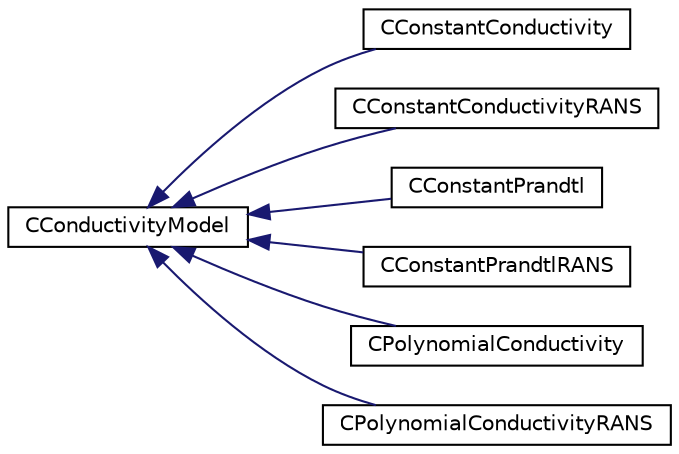 digraph "Graphical Class Hierarchy"
{
  edge [fontname="Helvetica",fontsize="10",labelfontname="Helvetica",labelfontsize="10"];
  node [fontname="Helvetica",fontsize="10",shape=record];
  rankdir="LR";
  Node0 [label="CConductivityModel",height=0.2,width=0.4,color="black", fillcolor="white", style="filled",URL="$class_c_conductivity_model.html"];
  Node0 -> Node1 [dir="back",color="midnightblue",fontsize="10",style="solid",fontname="Helvetica"];
  Node1 [label="CConstantConductivity",height=0.2,width=0.4,color="black", fillcolor="white", style="filled",URL="$class_c_constant_conductivity.html",tooltip="this class defines a constant thermal conductivity. "];
  Node0 -> Node2 [dir="back",color="midnightblue",fontsize="10",style="solid",fontname="Helvetica"];
  Node2 [label="CConstantConductivityRANS",height=0.2,width=0.4,color="black", fillcolor="white", style="filled",URL="$class_c_constant_conductivity_r_a_n_s.html",tooltip="this class defines a constant thermal conductivity with a turbulent Prandtl number for including effe..."];
  Node0 -> Node3 [dir="back",color="midnightblue",fontsize="10",style="solid",fontname="Helvetica"];
  Node3 [label="CConstantPrandtl",height=0.2,width=0.4,color="black", fillcolor="white", style="filled",URL="$class_c_constant_prandtl.html",tooltip="this class defines a non-constant thermal conductivity using a constant Prandtl&#39;s number ..."];
  Node0 -> Node4 [dir="back",color="midnightblue",fontsize="10",style="solid",fontname="Helvetica"];
  Node4 [label="CConstantPrandtlRANS",height=0.2,width=0.4,color="black", fillcolor="white", style="filled",URL="$class_c_constant_prandtl_r_a_n_s.html",tooltip="Defines a non-constant effective thermal conductivity for RANS problems using Prandtl numbers..."];
  Node0 -> Node5 [dir="back",color="midnightblue",fontsize="10",style="solid",fontname="Helvetica"];
  Node5 [label="CPolynomialConductivity",height=0.2,width=0.4,color="black", fillcolor="white", style="filled",URL="$class_c_polynomial_conductivity.html",tooltip="Defines a non-constant thermal conductivity using polynomial function of temperature. "];
  Node0 -> Node6 [dir="back",color="midnightblue",fontsize="10",style="solid",fontname="Helvetica"];
  Node6 [label="CPolynomialConductivityRANS",height=0.2,width=0.4,color="black", fillcolor="white", style="filled",URL="$class_c_polynomial_conductivity_r_a_n_s.html",tooltip="Defines a non-constant thermal conductivity using polynomial function of temperature for RANS problem..."];
}
